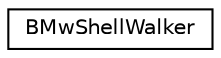 digraph G
{
  edge [fontname="Helvetica",fontsize="10",labelfontname="Helvetica",labelfontsize="10"];
  node [fontname="Helvetica",fontsize="10",shape=record];
  rankdir=LR;
  Node1 [label="BMwShellWalker",height=0.2,width=0.4,color="black", fillcolor="white", style="filled",URL="$d0/da7/structBMwShellWalker.html"];
}
